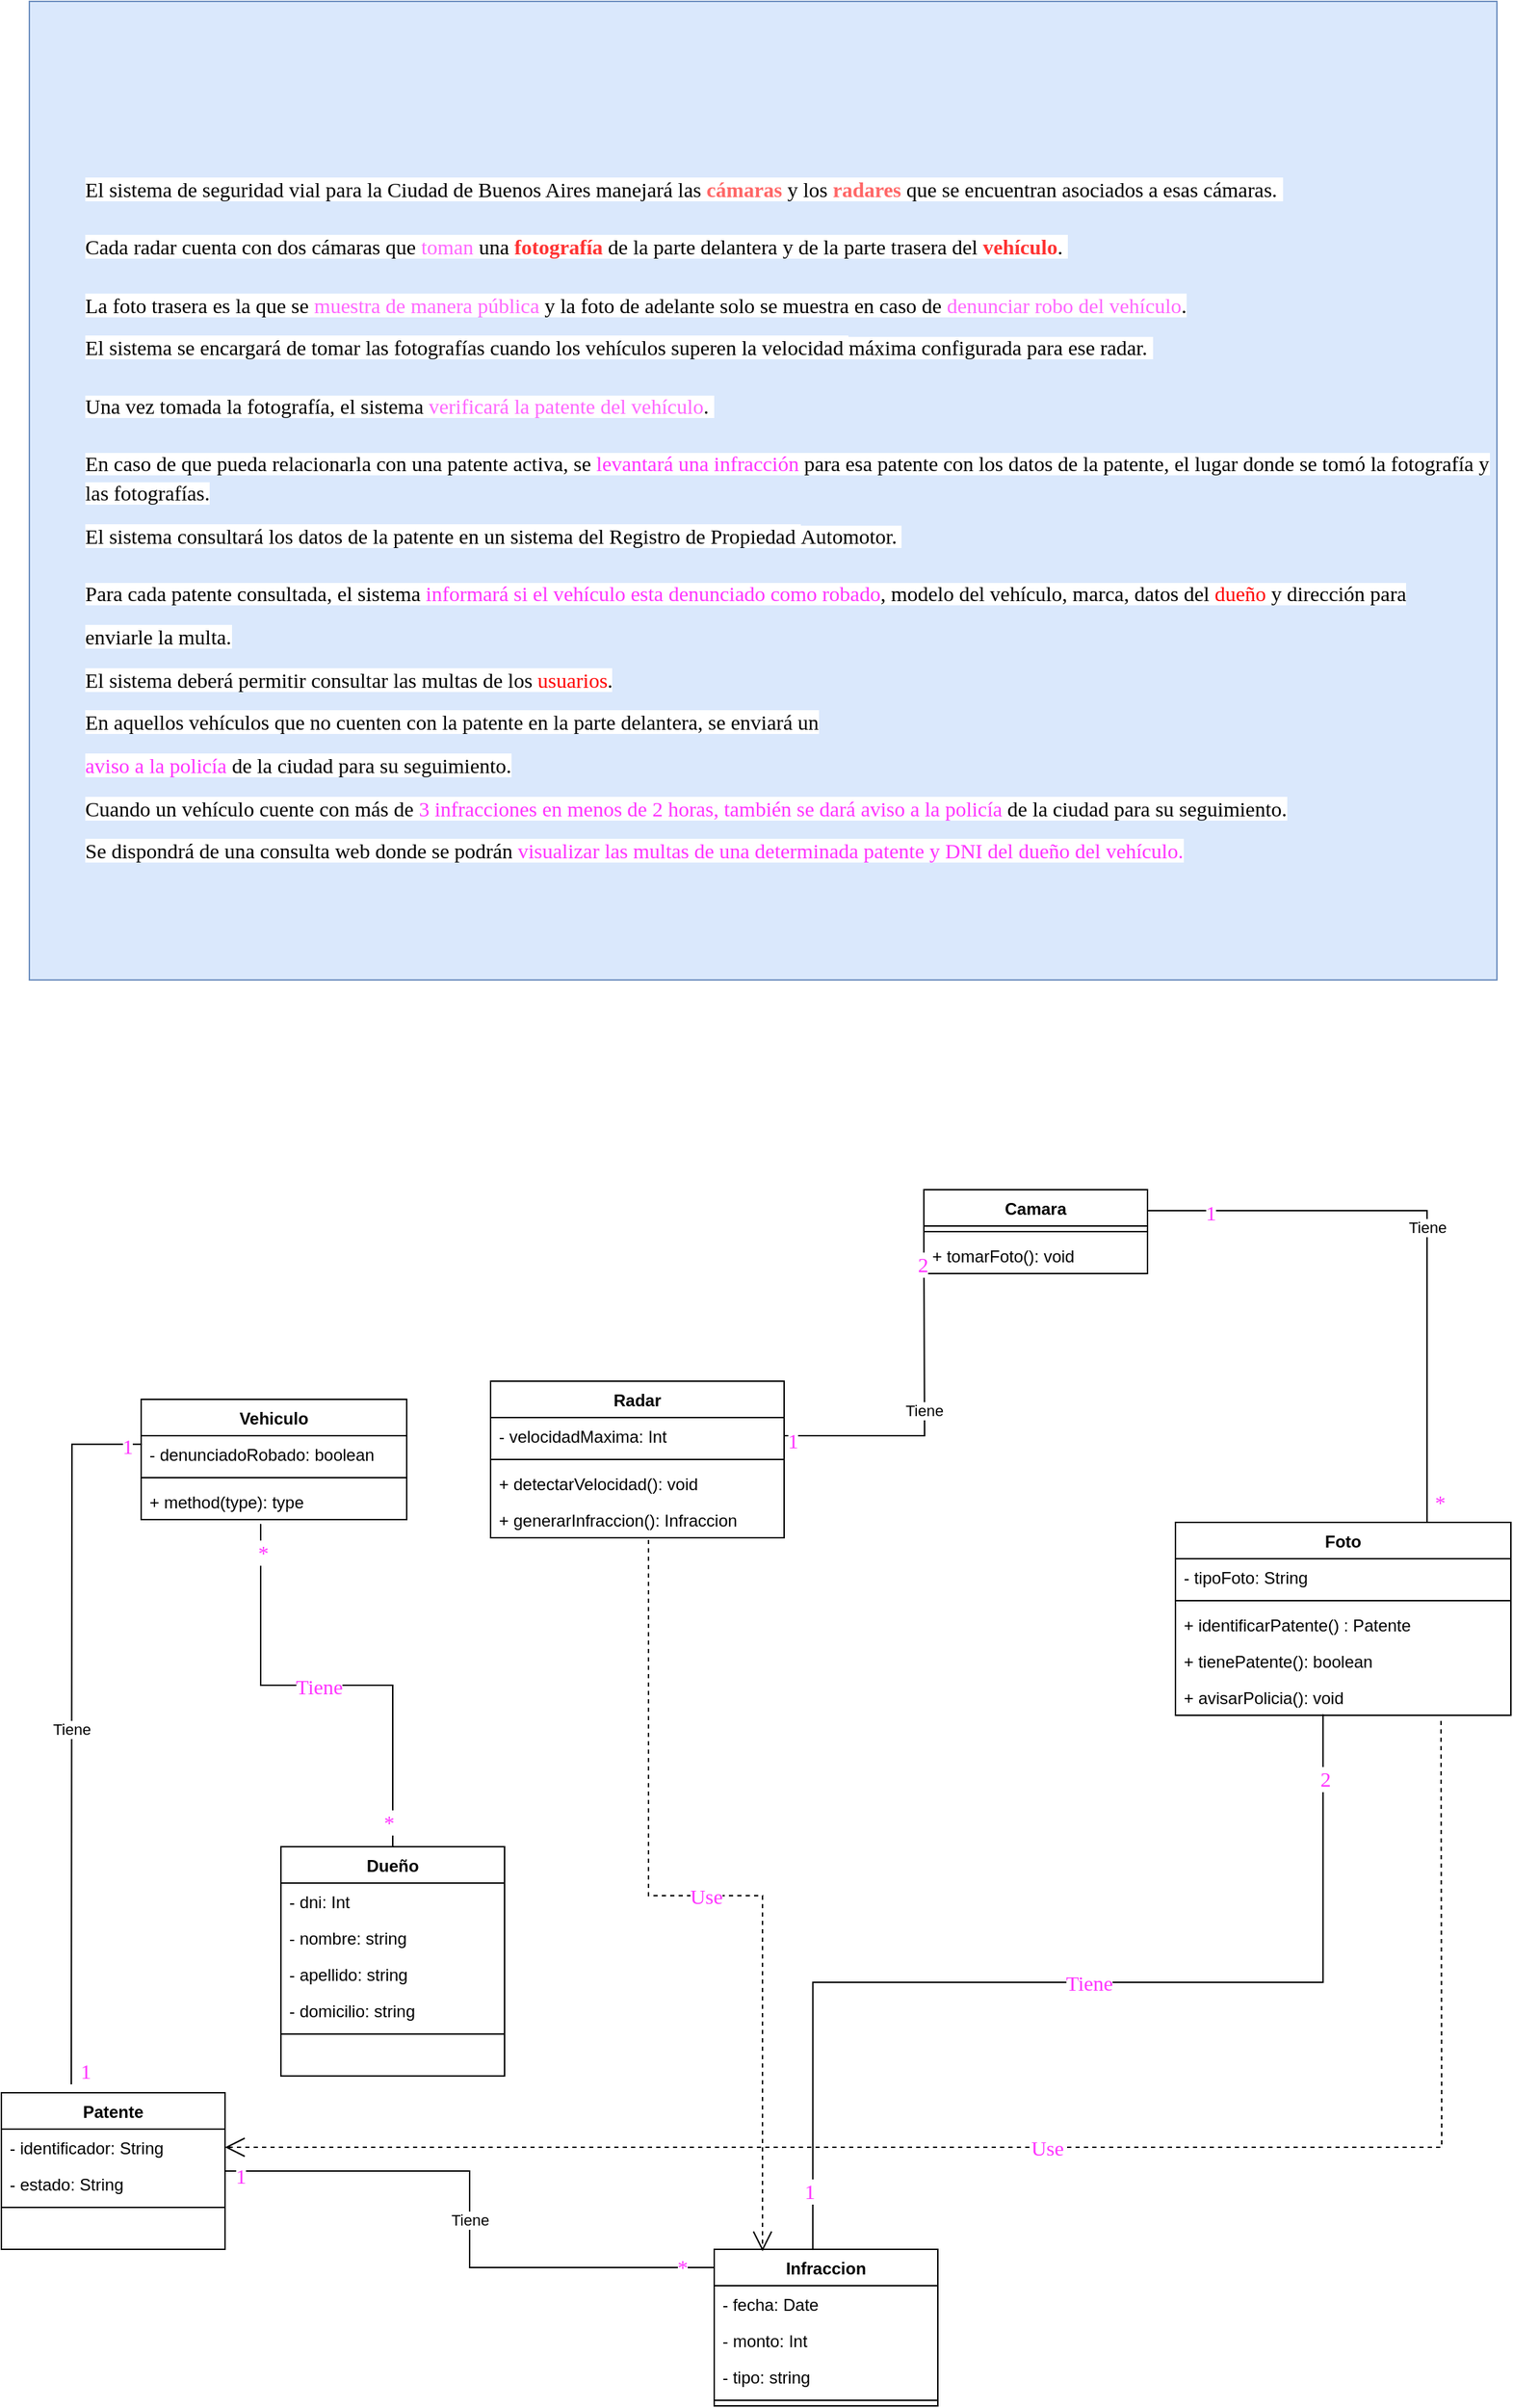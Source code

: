 <mxfile version="20.3.0" type="github" pages="2">
  <diagram id="L0INqrVEjVy5AsWbUCMz" name="Page-1">
    <mxGraphModel dx="2820" dy="1926" grid="1" gridSize="10" guides="1" tooltips="1" connect="1" arrows="1" fold="1" page="1" pageScale="1" pageWidth="850" pageHeight="1100" math="0" shadow="0">
      <root>
        <mxCell id="0" />
        <mxCell id="1" parent="0" />
        <mxCell id="OZeg1mZhbEt2SnOGxPd5-1" value="&lt;blockquote style=&quot;margin: 0 0 0 40px; border: none; padding: 0px;&quot;&gt;&lt;h1 style=&quot;line-height: 0; font-size: 15px;&quot;&gt;&lt;p style=&quot;&quot;&gt;&lt;font face=&quot;Georgia&quot;&gt;&lt;span style=&quot;background-color: rgb(255, 255, 255); font-weight: normal;&quot;&gt;&lt;br&gt;&lt;/span&gt;&lt;/font&gt;&lt;/p&gt;&lt;/h1&gt;&lt;h1 style=&quot;line-height: 0; font-size: 15px;&quot;&gt;&lt;p style=&quot;&quot;&gt;&lt;font face=&quot;Georgia&quot;&gt;&lt;span style=&quot;background-color: rgb(255, 255, 255); font-weight: normal;&quot;&gt;&lt;br&gt;&lt;/span&gt;&lt;/font&gt;&lt;/p&gt;&lt;/h1&gt;&lt;h1 style=&quot;line-height: 0; font-size: 15px;&quot;&gt;&lt;p style=&quot;&quot;&gt;&lt;font face=&quot;Georgia&quot;&gt;&lt;span style=&quot;background-color: rgb(255, 255, 255); font-weight: normal;&quot;&gt;&lt;br&gt;&lt;/span&gt;&lt;/font&gt;&lt;/p&gt;&lt;/h1&gt;&lt;h1 style=&quot;line-height: 0; font-size: 15px;&quot;&gt;&lt;p style=&quot;&quot;&gt;&lt;font face=&quot;Georgia&quot;&gt;&lt;span style=&quot;background-color: rgb(255, 255, 255); font-weight: normal;&quot;&gt;&lt;br&gt;&lt;/span&gt;&lt;/font&gt;&lt;/p&gt;&lt;/h1&gt;&lt;h1 style=&quot;line-height: 0; font-size: 15px;&quot;&gt;&lt;p style=&quot;&quot;&gt;&lt;font face=&quot;Georgia&quot;&gt;&lt;span style=&quot;background-color: rgb(255, 255, 255); font-weight: normal;&quot;&gt;&lt;br&gt;&lt;/span&gt;&lt;/font&gt;&lt;/p&gt;&lt;/h1&gt;&lt;h1 style=&quot;line-height: 0; font-size: 15px;&quot;&gt;&lt;p style=&quot;&quot;&gt;&lt;font face=&quot;Georgia&quot;&gt;&lt;span style=&quot;background-color: rgb(255, 255, 255); font-weight: normal;&quot;&gt;&lt;br&gt;&lt;/span&gt;&lt;/font&gt;&lt;/p&gt;&lt;/h1&gt;&lt;h1 style=&quot;line-height: 0; font-size: 15px;&quot;&gt;&lt;p style=&quot;&quot;&gt;&lt;font face=&quot;Georgia&quot;&gt;&lt;span style=&quot;background-color: rgb(255, 255, 255); font-weight: normal;&quot;&gt;&lt;br&gt;&lt;/span&gt;&lt;/font&gt;&lt;/p&gt;&lt;/h1&gt;&lt;h1 style=&quot;line-height: 0; font-size: 15px;&quot;&gt;&lt;span id=&quot;docs-internal-guid-60cb77ab-7fff-22d5-e844-2adf97eea982&quot; style=&quot;&quot;&gt;&lt;p style=&quot;line-height: 1.38; margin-top: 0pt; margin-bottom: 0pt;&quot; dir=&quot;ltr&quot;&gt;&lt;span style=&quot;font-variant-numeric: normal; font-variant-east-asian: normal; vertical-align: baseline; background-color: rgb(255, 255, 255);&quot;&gt;&lt;font style=&quot;&quot; face=&quot;Georgia&quot;&gt;&lt;span style=&quot;font-weight: normal;&quot;&gt;El sistema de seguridad vial para la Ciudad de Buenos Aires manejará las &lt;/span&gt;&lt;font style=&quot;&quot; color=&quot;#ff6666&quot;&gt;cámaras&lt;/font&gt;&lt;span style=&quot;font-weight: normal;&quot;&gt; y los &lt;/span&gt;&lt;font style=&quot;&quot; color=&quot;#ff6666&quot;&gt;radares&lt;/font&gt;&lt;span style=&quot;font-weight: normal;&quot;&gt; que se encuentran asociados a esas cámaras.&amp;nbsp;&lt;/span&gt;&lt;/font&gt;&lt;/span&gt;&lt;/p&gt;&lt;p style=&quot;line-height: 1.38; margin-top: 0pt; margin-bottom: 0pt;&quot; dir=&quot;ltr&quot;&gt;&lt;span style=&quot;font-variant-numeric: normal; font-variant-east-asian: normal; vertical-align: baseline; background-color: rgb(255, 255, 255); font-weight: normal;&quot;&gt;&lt;font face=&quot;Georgia&quot;&gt;&lt;br&gt;&lt;/font&gt;&lt;/span&gt;&lt;/p&gt;&lt;p style=&quot;line-height: 1.38; margin-top: 0pt; margin-bottom: 0pt;&quot; dir=&quot;ltr&quot;&gt;&lt;span style=&quot;font-variant-numeric: normal; font-variant-east-asian: normal; vertical-align: baseline; background-color: rgb(255, 255, 255);&quot;&gt;&lt;font style=&quot;&quot; face=&quot;Georgia&quot;&gt;&lt;span style=&quot;font-weight: normal;&quot;&gt;Cada radar cuenta con dos cámaras que &lt;font color=&quot;#ff66ff&quot;&gt;toman&lt;/font&gt; una &lt;/span&gt;&lt;font color=&quot;#ff3333&quot;&gt;fotografía&lt;/font&gt;&lt;span style=&quot;font-weight: normal;&quot;&gt; de la parte delantera y de la parte trasera del &lt;/span&gt;&lt;font color=&quot;#ff3333&quot;&gt;vehículo&lt;/font&gt;&lt;span style=&quot;font-weight: normal;&quot;&gt;.&amp;nbsp;&lt;/span&gt;&lt;/font&gt;&lt;/span&gt;&lt;/p&gt;&lt;p style=&quot;line-height: 1.38; margin-top: 0pt; margin-bottom: 0pt;&quot; dir=&quot;ltr&quot;&gt;&lt;span style=&quot;font-variant-numeric: normal; font-variant-east-asian: normal; vertical-align: baseline; background-color: rgb(255, 255, 255); font-weight: normal;&quot;&gt;&lt;font face=&quot;Georgia&quot;&gt;&lt;br&gt;&lt;/font&gt;&lt;/span&gt;&lt;/p&gt;&lt;p style=&quot;line-height: 1.38; margin-top: 0pt; margin-bottom: 0pt;&quot; dir=&quot;ltr&quot;&gt;&lt;span style=&quot;font-variant-numeric: normal; font-variant-east-asian: normal; vertical-align: baseline; background-color: rgb(255, 255, 255); font-weight: normal;&quot;&gt;&lt;font face=&quot;Georgia&quot;&gt;La foto trasera es la que se &lt;font color=&quot;#ff66ff&quot;&gt;muestra de manera pública&lt;/font&gt; y la foto de adelante solo se muestra en caso de &lt;font color=&quot;#ff66ff&quot;&gt;denunciar robo del vehículo&lt;/font&gt;.&lt;/font&gt;&lt;/span&gt;&lt;/p&gt;&lt;/span&gt;&lt;/h1&gt;&lt;h1 style=&quot;line-height: 0; font-size: 15px;&quot;&gt;&lt;span style=&quot;&quot;&gt;&lt;p style=&quot;line-height: 1.38; margin-top: 0pt; margin-bottom: 0pt;&quot; dir=&quot;ltr&quot;&gt;&lt;span style=&quot;font-variant-numeric: normal; font-variant-east-asian: normal; vertical-align: baseline; background-color: rgb(255, 255, 255); font-weight: normal;&quot;&gt;&lt;font face=&quot;Georgia&quot;&gt;El sistema se encargará de tomar las fotografías cuando los vehículos superen la velocidad&amp;nbsp;&lt;/font&gt;&lt;/span&gt;&lt;span style=&quot;font-family: Georgia; background-color: rgb(255, 255, 255); font-weight: normal;&quot;&gt;máxima configurada para ese radar.&amp;nbsp;&lt;/span&gt;&lt;/p&gt;&lt;p style=&quot;line-height: 1.38; margin-top: 0pt; margin-bottom: 0pt;&quot; dir=&quot;ltr&quot;&gt;&lt;span style=&quot;font-family: Georgia; background-color: rgb(255, 255, 255); font-weight: normal;&quot;&gt;&lt;br&gt;&lt;/span&gt;&lt;/p&gt;&lt;p style=&quot;line-height: 1.38; margin-top: 0pt; margin-bottom: 0pt;&quot; dir=&quot;ltr&quot;&gt;&lt;span style=&quot;font-family: Georgia; background-color: rgb(255, 255, 255); font-weight: normal;&quot;&gt;Una vez tomada la fotografía, el sistema &lt;font color=&quot;#ff66ff&quot;&gt;verificará la&amp;nbsp;&lt;/font&gt;&lt;/span&gt;&lt;span style=&quot;font-family: Georgia; background-color: rgb(255, 255, 255); font-weight: normal;&quot;&gt;&lt;font color=&quot;#ff66ff&quot;&gt;patente del vehículo&lt;/font&gt;.&amp;nbsp;&lt;/span&gt;&lt;/p&gt;&lt;p style=&quot;line-height: 1.38; margin-top: 0pt; margin-bottom: 0pt;&quot; dir=&quot;ltr&quot;&gt;&lt;span style=&quot;font-family: Georgia; background-color: rgb(255, 255, 255); font-weight: normal;&quot;&gt;&lt;br&gt;&lt;/span&gt;&lt;/p&gt;&lt;p style=&quot;line-height: 1.38; margin-top: 0pt; margin-bottom: 0pt;&quot; dir=&quot;ltr&quot;&gt;&lt;span style=&quot;font-family: Georgia; background-color: rgb(255, 255, 255); font-weight: normal;&quot;&gt;En caso de que pueda relacionarla con una patente activa, se &lt;font color=&quot;#ff33ff&quot;&gt;levantará una infracción&lt;/font&gt; para esa patente con los datos de la patente, el lugar donde se tomó la fotografía y las fotografías.&lt;/span&gt;&lt;/p&gt;&lt;/span&gt;&lt;/h1&gt;&lt;h1 style=&quot;line-height: 0; font-size: 15px;&quot;&gt;&lt;span style=&quot;&quot;&gt;&lt;p style=&quot;line-height: 1.38; margin-top: 0pt; margin-bottom: 0pt;&quot; dir=&quot;ltr&quot;&gt;&lt;span style=&quot;font-variant-numeric: normal; font-variant-east-asian: normal; vertical-align: baseline; background-color: rgb(255, 255, 255); font-weight: normal;&quot;&gt;&lt;font face=&quot;Georgia&quot;&gt;El sistema consultará los datos de la patente en un sistema del Registro de Propiedad&amp;nbsp;&lt;/font&gt;&lt;/span&gt;&lt;span style=&quot;font-family: Georgia; background-color: rgb(255, 255, 255); font-weight: normal;&quot;&gt;Automotor.&amp;nbsp;&lt;/span&gt;&lt;/p&gt;&lt;p style=&quot;line-height: 1.38; margin-top: 0pt; margin-bottom: 0pt;&quot; dir=&quot;ltr&quot;&gt;&lt;span style=&quot;font-family: Georgia; background-color: rgb(255, 255, 255); font-weight: normal;&quot;&gt;&lt;br&gt;&lt;/span&gt;&lt;/p&gt;&lt;p style=&quot;line-height: 1.38; margin-top: 0pt; margin-bottom: 0pt;&quot; dir=&quot;ltr&quot;&gt;&lt;span style=&quot;font-family: Georgia; background-color: rgb(255, 255, 255); font-weight: normal;&quot;&gt;Para cada patente consultada, el sistema &lt;font color=&quot;#ff33ff&quot;&gt;informará si el vehículo esta denunciado como robado&lt;/font&gt;, modelo del vehículo, marca, datos del &lt;font color=&quot;#ff0000&quot;&gt;dueño&lt;/font&gt; y dirección para&lt;/span&gt;&lt;/p&gt;&lt;/span&gt;&lt;/h1&gt;&lt;h1 style=&quot;line-height: 0; font-size: 15px;&quot;&gt;&lt;span style=&quot;&quot;&gt;&lt;p style=&quot;line-height: 1.38; margin-top: 0pt; margin-bottom: 0pt;&quot; dir=&quot;ltr&quot;&gt;&lt;span style=&quot;font-variant-numeric: normal; font-variant-east-asian: normal; vertical-align: baseline; background-color: rgb(255, 255, 255); font-weight: normal;&quot;&gt;&lt;font face=&quot;Georgia&quot;&gt;enviarle la multa.&lt;/font&gt;&lt;/span&gt;&lt;/p&gt;&lt;/span&gt;&lt;/h1&gt;&lt;h1 style=&quot;line-height: 0; font-size: 15px;&quot;&gt;&lt;span style=&quot;&quot;&gt;&lt;p style=&quot;line-height: 1.38; margin-top: 0pt; margin-bottom: 0pt;&quot; dir=&quot;ltr&quot;&gt;&lt;span style=&quot;font-variant-numeric: normal; font-variant-east-asian: normal; vertical-align: baseline; background-color: rgb(255, 255, 255); font-weight: normal;&quot;&gt;&lt;font face=&quot;Georgia&quot;&gt;El sistema deberá permitir consultar las multas de los &lt;font color=&quot;#ff0000&quot;&gt;usuarios&lt;/font&gt;.&lt;/font&gt;&lt;/span&gt;&lt;/p&gt;&lt;/span&gt;&lt;/h1&gt;&lt;h1 style=&quot;line-height: 0; font-size: 15px;&quot;&gt;&lt;span style=&quot;&quot;&gt;&lt;p style=&quot;line-height: 1.38; margin-top: 0pt; margin-bottom: 0pt;&quot; dir=&quot;ltr&quot;&gt;&lt;span style=&quot;font-variant-numeric: normal; font-variant-east-asian: normal; vertical-align: baseline; background-color: rgb(255, 255, 255); font-weight: normal;&quot;&gt;&lt;font face=&quot;Georgia&quot;&gt;En aquellos vehículos que no cuenten con la patente en la parte delantera, se enviará un&lt;/font&gt;&lt;/span&gt;&lt;/p&gt;&lt;/span&gt;&lt;/h1&gt;&lt;h1 style=&quot;line-height: 0; font-size: 15px;&quot;&gt;&lt;span style=&quot;&quot;&gt;&lt;p style=&quot;line-height: 1.38; margin-top: 0pt; margin-bottom: 0pt;&quot; dir=&quot;ltr&quot;&gt;&lt;span style=&quot;font-variant-numeric: normal; font-variant-east-asian: normal; vertical-align: baseline; background-color: rgb(255, 255, 255); font-weight: normal;&quot;&gt;&lt;font face=&quot;Georgia&quot;&gt;&lt;font color=&quot;#ff33ff&quot;&gt;aviso a la policía&lt;/font&gt; de la ciudad para su seguimiento.&lt;/font&gt;&lt;/span&gt;&lt;/p&gt;&lt;/span&gt;&lt;/h1&gt;&lt;h1 style=&quot;line-height: 0; font-size: 15px;&quot;&gt;&lt;span style=&quot;&quot;&gt;&lt;p style=&quot;line-height: 1.38; margin-top: 0pt; margin-bottom: 0pt;&quot; dir=&quot;ltr&quot;&gt;&lt;span style=&quot;font-variant-numeric: normal; font-variant-east-asian: normal; vertical-align: baseline; background-color: rgb(255, 255, 255); font-weight: normal;&quot;&gt;&lt;font face=&quot;Georgia&quot;&gt;Cuando un vehículo cuente con más de &lt;font color=&quot;#ff33ff&quot;&gt;3 infracciones en menos de 2 horas, también se dará aviso a la policía&lt;/font&gt; de la ciudad para su seguimiento.&lt;/font&gt;&lt;/span&gt;&lt;/p&gt;&lt;/span&gt;&lt;/h1&gt;&lt;h1 style=&quot;line-height: 0; font-size: 15px;&quot;&gt;&lt;span style=&quot;&quot;&gt;&lt;p style=&quot;line-height: 1.38; margin-top: 0pt; margin-bottom: 0pt;&quot; dir=&quot;ltr&quot;&gt;&lt;span style=&quot;font-variant-numeric: normal; font-variant-east-asian: normal; vertical-align: baseline; background-color: rgb(255, 255, 255); font-weight: normal;&quot;&gt;&lt;font face=&quot;Georgia&quot;&gt;Se dispondrá de una consulta web donde se podrán &lt;font color=&quot;#ff33ff&quot;&gt;visualizar las multas de una determinada patente y DNI del dueño del vehículo.&lt;/font&gt;&lt;/font&gt;&lt;/span&gt;&lt;/p&gt;&lt;/span&gt;&lt;/h1&gt;&lt;/blockquote&gt;&lt;h1 style=&quot;line-height: 0; font-size: 15px;&quot;&gt;&lt;span style=&quot;&quot;&gt;&lt;div style=&quot;font-weight: normal;&quot;&gt;&lt;span style=&quot;font-family: Arial; background-color: rgb(255, 255, 255); font-variant-numeric: normal; font-variant-east-asian: normal; vertical-align: baseline;&quot;&gt;&lt;br&gt;&lt;/span&gt;&lt;/div&gt;&lt;/span&gt;&lt;/h1&gt;" style="text;html=1;strokeColor=#6c8ebf;fillColor=#dae8fc;spacing=0;spacingTop=0;whiteSpace=wrap;overflow=hidden;rounded=0;verticalAlign=top;horizontal=1;perimeterSpacing=5;glass=0;shadow=0;sketch=0;" parent="1" vertex="1">
          <mxGeometry x="-1200" y="-100" width="1050" height="700" as="geometry" />
        </mxCell>
        <mxCell id="OZeg1mZhbEt2SnOGxPd5-2" value="Radar" style="swimlane;fontStyle=1;align=center;verticalAlign=top;childLayout=stackLayout;horizontal=1;startSize=26;horizontalStack=0;resizeParent=1;resizeParentMax=0;resizeLast=0;collapsible=1;marginBottom=0;rounded=0;shadow=0;glass=0;sketch=0;" parent="1" vertex="1">
          <mxGeometry x="-870" y="887" width="210" height="112" as="geometry" />
        </mxCell>
        <mxCell id="OZeg1mZhbEt2SnOGxPd5-3" value="- velocidadMaxima: Int" style="text;strokeColor=none;fillColor=none;align=left;verticalAlign=top;spacingLeft=4;spacingRight=4;overflow=hidden;rotatable=0;points=[[0,0.5],[1,0.5]];portConstraint=eastwest;rounded=0;shadow=0;glass=0;sketch=0;" parent="OZeg1mZhbEt2SnOGxPd5-2" vertex="1">
          <mxGeometry y="26" width="210" height="26" as="geometry" />
        </mxCell>
        <mxCell id="OZeg1mZhbEt2SnOGxPd5-4" value="" style="line;strokeWidth=1;fillColor=none;align=left;verticalAlign=middle;spacingTop=-1;spacingLeft=3;spacingRight=3;rotatable=0;labelPosition=right;points=[];portConstraint=eastwest;rounded=0;shadow=0;glass=0;sketch=0;" parent="OZeg1mZhbEt2SnOGxPd5-2" vertex="1">
          <mxGeometry y="52" width="210" height="8" as="geometry" />
        </mxCell>
        <mxCell id="OZeg1mZhbEt2SnOGxPd5-5" value="+ detectarVelocidad(): void" style="text;strokeColor=none;fillColor=none;align=left;verticalAlign=top;spacingLeft=4;spacingRight=4;overflow=hidden;rotatable=0;points=[[0,0.5],[1,0.5]];portConstraint=eastwest;rounded=0;shadow=0;glass=0;sketch=0;" parent="OZeg1mZhbEt2SnOGxPd5-2" vertex="1">
          <mxGeometry y="60" width="210" height="26" as="geometry" />
        </mxCell>
        <mxCell id="OZeg1mZhbEt2SnOGxPd5-58" value="+ generarInfraccion(): Infraccion" style="text;strokeColor=none;fillColor=none;align=left;verticalAlign=top;spacingLeft=4;spacingRight=4;overflow=hidden;rotatable=0;points=[[0,0.5],[1,0.5]];portConstraint=eastwest;rounded=0;shadow=0;glass=0;sketch=0;" parent="OZeg1mZhbEt2SnOGxPd5-2" vertex="1">
          <mxGeometry y="86" width="210" height="26" as="geometry" />
        </mxCell>
        <mxCell id="OZeg1mZhbEt2SnOGxPd5-6" value="Camara" style="swimlane;fontStyle=1;align=center;verticalAlign=top;childLayout=stackLayout;horizontal=1;startSize=26;horizontalStack=0;resizeParent=1;resizeParentMax=0;resizeLast=0;collapsible=1;marginBottom=0;rounded=0;shadow=0;glass=0;sketch=0;" parent="1" vertex="1">
          <mxGeometry x="-560" y="750" width="160" height="60" as="geometry" />
        </mxCell>
        <mxCell id="OZeg1mZhbEt2SnOGxPd5-8" value="" style="line;strokeWidth=1;fillColor=none;align=left;verticalAlign=middle;spacingTop=-1;spacingLeft=3;spacingRight=3;rotatable=0;labelPosition=right;points=[];portConstraint=eastwest;rounded=0;shadow=0;glass=0;sketch=0;" parent="OZeg1mZhbEt2SnOGxPd5-6" vertex="1">
          <mxGeometry y="26" width="160" height="8" as="geometry" />
        </mxCell>
        <mxCell id="OZeg1mZhbEt2SnOGxPd5-9" value="+ tomarFoto(): void" style="text;strokeColor=none;fillColor=none;align=left;verticalAlign=top;spacingLeft=4;spacingRight=4;overflow=hidden;rotatable=0;points=[[0,0.5],[1,0.5]];portConstraint=eastwest;rounded=0;shadow=0;glass=0;sketch=0;" parent="OZeg1mZhbEt2SnOGxPd5-6" vertex="1">
          <mxGeometry y="34" width="160" height="26" as="geometry" />
        </mxCell>
        <mxCell id="OZeg1mZhbEt2SnOGxPd5-10" value="Tiene" style="endArrow=none;endSize=12;html=1;rounded=0;exitX=1;exitY=0.5;exitDx=0;exitDy=0;entryX=0;entryY=0.5;entryDx=0;entryDy=0;edgeStyle=orthogonalEdgeStyle;endFill=0;" parent="1" source="OZeg1mZhbEt2SnOGxPd5-3" edge="1">
          <mxGeometry width="160" relative="1" as="geometry">
            <mxPoint x="-710" y="960" as="sourcePoint" />
            <mxPoint x="-560" y="789" as="targetPoint" />
          </mxGeometry>
        </mxCell>
        <mxCell id="OZeg1mZhbEt2SnOGxPd5-37" value="1" style="edgeLabel;html=1;align=center;verticalAlign=middle;resizable=0;points=[];fontSize=15;fontFamily=Georgia;fontColor=#FF33FF;" parent="OZeg1mZhbEt2SnOGxPd5-10" vertex="1" connectable="0">
          <mxGeometry x="-0.951" y="-3" relative="1" as="geometry">
            <mxPoint as="offset" />
          </mxGeometry>
        </mxCell>
        <mxCell id="OZeg1mZhbEt2SnOGxPd5-38" value="2" style="edgeLabel;html=1;align=center;verticalAlign=middle;resizable=0;points=[];fontSize=15;fontFamily=Georgia;fontColor=#FF33FF;" parent="OZeg1mZhbEt2SnOGxPd5-10" vertex="1" connectable="0">
          <mxGeometry x="0.887" y="1" relative="1" as="geometry">
            <mxPoint as="offset" />
          </mxGeometry>
        </mxCell>
        <mxCell id="OZeg1mZhbEt2SnOGxPd5-11" value="Vehiculo" style="swimlane;fontStyle=1;align=center;verticalAlign=top;childLayout=stackLayout;horizontal=1;startSize=26;horizontalStack=0;resizeParent=1;resizeParentMax=0;resizeLast=0;collapsible=1;marginBottom=0;rounded=0;shadow=0;glass=0;sketch=0;" parent="1" vertex="1">
          <mxGeometry x="-1120" y="900" width="190" height="86" as="geometry" />
        </mxCell>
        <mxCell id="OZeg1mZhbEt2SnOGxPd5-12" value="- denunciadoRobado: boolean" style="text;strokeColor=none;fillColor=none;align=left;verticalAlign=top;spacingLeft=4;spacingRight=4;overflow=hidden;rotatable=0;points=[[0,0.5],[1,0.5]];portConstraint=eastwest;rounded=0;shadow=0;glass=0;sketch=0;" parent="OZeg1mZhbEt2SnOGxPd5-11" vertex="1">
          <mxGeometry y="26" width="190" height="26" as="geometry" />
        </mxCell>
        <mxCell id="OZeg1mZhbEt2SnOGxPd5-13" value="" style="line;strokeWidth=1;fillColor=none;align=left;verticalAlign=middle;spacingTop=-1;spacingLeft=3;spacingRight=3;rotatable=0;labelPosition=right;points=[];portConstraint=eastwest;rounded=0;shadow=0;glass=0;sketch=0;" parent="OZeg1mZhbEt2SnOGxPd5-11" vertex="1">
          <mxGeometry y="52" width="190" height="8" as="geometry" />
        </mxCell>
        <mxCell id="OZeg1mZhbEt2SnOGxPd5-14" value="+ method(type): type" style="text;strokeColor=none;fillColor=none;align=left;verticalAlign=top;spacingLeft=4;spacingRight=4;overflow=hidden;rotatable=0;points=[[0,0.5],[1,0.5]];portConstraint=eastwest;rounded=0;shadow=0;glass=0;sketch=0;" parent="OZeg1mZhbEt2SnOGxPd5-11" vertex="1">
          <mxGeometry y="60" width="190" height="26" as="geometry" />
        </mxCell>
        <mxCell id="OZeg1mZhbEt2SnOGxPd5-15" value="Infraccion" style="swimlane;fontStyle=1;align=center;verticalAlign=top;childLayout=stackLayout;horizontal=1;startSize=26;horizontalStack=0;resizeParent=1;resizeParentMax=0;resizeLast=0;collapsible=1;marginBottom=0;rounded=0;shadow=0;glass=0;sketch=0;" parent="1" vertex="1">
          <mxGeometry x="-710" y="1508" width="160" height="112" as="geometry" />
        </mxCell>
        <mxCell id="OZeg1mZhbEt2SnOGxPd5-16" value="- fecha: Date" style="text;strokeColor=none;fillColor=none;align=left;verticalAlign=top;spacingLeft=4;spacingRight=4;overflow=hidden;rotatable=0;points=[[0,0.5],[1,0.5]];portConstraint=eastwest;rounded=0;shadow=0;glass=0;sketch=0;" parent="OZeg1mZhbEt2SnOGxPd5-15" vertex="1">
          <mxGeometry y="26" width="160" height="26" as="geometry" />
        </mxCell>
        <mxCell id="OZeg1mZhbEt2SnOGxPd5-63" value="- monto: Int" style="text;strokeColor=none;fillColor=none;align=left;verticalAlign=top;spacingLeft=4;spacingRight=4;overflow=hidden;rotatable=0;points=[[0,0.5],[1,0.5]];portConstraint=eastwest;rounded=0;shadow=0;glass=0;sketch=0;" parent="OZeg1mZhbEt2SnOGxPd5-15" vertex="1">
          <mxGeometry y="52" width="160" height="26" as="geometry" />
        </mxCell>
        <mxCell id="OZeg1mZhbEt2SnOGxPd5-64" value="- tipo: string" style="text;strokeColor=none;fillColor=none;align=left;verticalAlign=top;spacingLeft=4;spacingRight=4;overflow=hidden;rotatable=0;points=[[0,0.5],[1,0.5]];portConstraint=eastwest;rounded=0;shadow=0;glass=0;sketch=0;" parent="OZeg1mZhbEt2SnOGxPd5-15" vertex="1">
          <mxGeometry y="78" width="160" height="26" as="geometry" />
        </mxCell>
        <mxCell id="OZeg1mZhbEt2SnOGxPd5-17" value="" style="line;strokeWidth=1;fillColor=none;align=left;verticalAlign=middle;spacingTop=-1;spacingLeft=3;spacingRight=3;rotatable=0;labelPosition=right;points=[];portConstraint=eastwest;rounded=0;shadow=0;glass=0;sketch=0;" parent="OZeg1mZhbEt2SnOGxPd5-15" vertex="1">
          <mxGeometry y="104" width="160" height="8" as="geometry" />
        </mxCell>
        <mxCell id="OZeg1mZhbEt2SnOGxPd5-19" value="Dueño" style="swimlane;fontStyle=1;align=center;verticalAlign=top;childLayout=stackLayout;horizontal=1;startSize=26;horizontalStack=0;resizeParent=1;resizeParentMax=0;resizeLast=0;collapsible=1;marginBottom=0;rounded=0;shadow=0;glass=0;sketch=0;" parent="1" vertex="1">
          <mxGeometry x="-1020" y="1220" width="160" height="164" as="geometry" />
        </mxCell>
        <mxCell id="OZeg1mZhbEt2SnOGxPd5-20" value="- dni: Int" style="text;strokeColor=none;fillColor=none;align=left;verticalAlign=top;spacingLeft=4;spacingRight=4;overflow=hidden;rotatable=0;points=[[0,0.5],[1,0.5]];portConstraint=eastwest;rounded=0;shadow=0;glass=0;sketch=0;" parent="OZeg1mZhbEt2SnOGxPd5-19" vertex="1">
          <mxGeometry y="26" width="160" height="26" as="geometry" />
        </mxCell>
        <mxCell id="OZeg1mZhbEt2SnOGxPd5-56" value="- nombre: string" style="text;strokeColor=none;fillColor=none;align=left;verticalAlign=top;spacingLeft=4;spacingRight=4;overflow=hidden;rotatable=0;points=[[0,0.5],[1,0.5]];portConstraint=eastwest;rounded=0;shadow=0;glass=0;sketch=0;" parent="OZeg1mZhbEt2SnOGxPd5-19" vertex="1">
          <mxGeometry y="52" width="160" height="26" as="geometry" />
        </mxCell>
        <mxCell id="OZeg1mZhbEt2SnOGxPd5-55" value="- apellido: string" style="text;strokeColor=none;fillColor=none;align=left;verticalAlign=top;spacingLeft=4;spacingRight=4;overflow=hidden;rotatable=0;points=[[0,0.5],[1,0.5]];portConstraint=eastwest;rounded=0;shadow=0;glass=0;sketch=0;" parent="OZeg1mZhbEt2SnOGxPd5-19" vertex="1">
          <mxGeometry y="78" width="160" height="26" as="geometry" />
        </mxCell>
        <mxCell id="OZeg1mZhbEt2SnOGxPd5-57" value="- domicilio: string" style="text;strokeColor=none;fillColor=none;align=left;verticalAlign=top;spacingLeft=4;spacingRight=4;overflow=hidden;rotatable=0;points=[[0,0.5],[1,0.5]];portConstraint=eastwest;rounded=0;shadow=0;glass=0;sketch=0;" parent="OZeg1mZhbEt2SnOGxPd5-19" vertex="1">
          <mxGeometry y="104" width="160" height="26" as="geometry" />
        </mxCell>
        <mxCell id="OZeg1mZhbEt2SnOGxPd5-21" value="" style="line;strokeWidth=1;fillColor=none;align=left;verticalAlign=middle;spacingTop=-1;spacingLeft=3;spacingRight=3;rotatable=0;labelPosition=right;points=[];portConstraint=eastwest;rounded=0;shadow=0;glass=0;sketch=0;" parent="OZeg1mZhbEt2SnOGxPd5-19" vertex="1">
          <mxGeometry y="130" width="160" height="8" as="geometry" />
        </mxCell>
        <mxCell id="OZeg1mZhbEt2SnOGxPd5-22" value=" " style="text;strokeColor=none;fillColor=none;align=left;verticalAlign=top;spacingLeft=4;spacingRight=4;overflow=hidden;rotatable=0;points=[[0,0.5],[1,0.5]];portConstraint=eastwest;rounded=0;shadow=0;glass=0;sketch=0;" parent="OZeg1mZhbEt2SnOGxPd5-19" vertex="1">
          <mxGeometry y="138" width="160" height="26" as="geometry" />
        </mxCell>
        <mxCell id="OZeg1mZhbEt2SnOGxPd5-23" value="Patente" style="swimlane;fontStyle=1;align=center;verticalAlign=top;childLayout=stackLayout;horizontal=1;startSize=26;horizontalStack=0;resizeParent=1;resizeParentMax=0;resizeLast=0;collapsible=1;marginBottom=0;rounded=0;shadow=0;glass=0;sketch=0;" parent="1" vertex="1">
          <mxGeometry x="-1220" y="1396" width="160" height="112" as="geometry" />
        </mxCell>
        <mxCell id="OZeg1mZhbEt2SnOGxPd5-24" value="- identificador: String" style="text;strokeColor=none;fillColor=none;align=left;verticalAlign=top;spacingLeft=4;spacingRight=4;overflow=hidden;rotatable=0;points=[[0,0.5],[1,0.5]];portConstraint=eastwest;rounded=0;shadow=0;glass=0;sketch=0;" parent="OZeg1mZhbEt2SnOGxPd5-23" vertex="1">
          <mxGeometry y="26" width="160" height="26" as="geometry" />
        </mxCell>
        <mxCell id="OZeg1mZhbEt2SnOGxPd5-36" value="- estado: String" style="text;strokeColor=none;fillColor=none;align=left;verticalAlign=top;spacingLeft=4;spacingRight=4;overflow=hidden;rotatable=0;points=[[0,0.5],[1,0.5]];portConstraint=eastwest;rounded=0;shadow=0;glass=0;sketch=0;" parent="OZeg1mZhbEt2SnOGxPd5-23" vertex="1">
          <mxGeometry y="52" width="160" height="26" as="geometry" />
        </mxCell>
        <mxCell id="OZeg1mZhbEt2SnOGxPd5-25" value="" style="line;strokeWidth=1;fillColor=none;align=left;verticalAlign=middle;spacingTop=-1;spacingLeft=3;spacingRight=3;rotatable=0;labelPosition=right;points=[];portConstraint=eastwest;rounded=0;shadow=0;glass=0;sketch=0;" parent="OZeg1mZhbEt2SnOGxPd5-23" vertex="1">
          <mxGeometry y="78" width="160" height="8" as="geometry" />
        </mxCell>
        <mxCell id="OZeg1mZhbEt2SnOGxPd5-26" value=" " style="text;strokeColor=none;fillColor=none;align=left;verticalAlign=top;spacingLeft=4;spacingRight=4;overflow=hidden;rotatable=0;points=[[0,0.5],[1,0.5]];portConstraint=eastwest;rounded=0;shadow=0;glass=0;sketch=0;" parent="OZeg1mZhbEt2SnOGxPd5-23" vertex="1">
          <mxGeometry y="86" width="160" height="26" as="geometry" />
        </mxCell>
        <mxCell id="OZeg1mZhbEt2SnOGxPd5-27" value="Foto" style="swimlane;fontStyle=1;align=center;verticalAlign=top;childLayout=stackLayout;horizontal=1;startSize=26;horizontalStack=0;resizeParent=1;resizeParentMax=0;resizeLast=0;collapsible=1;marginBottom=0;rounded=0;shadow=0;glass=0;sketch=0;" parent="1" vertex="1">
          <mxGeometry x="-380" y="988" width="240" height="138" as="geometry" />
        </mxCell>
        <mxCell id="OZeg1mZhbEt2SnOGxPd5-28" value="- tipoFoto: String" style="text;strokeColor=none;fillColor=none;align=left;verticalAlign=top;spacingLeft=4;spacingRight=4;overflow=hidden;rotatable=0;points=[[0,0.5],[1,0.5]];portConstraint=eastwest;rounded=0;shadow=0;glass=0;sketch=0;" parent="OZeg1mZhbEt2SnOGxPd5-27" vertex="1">
          <mxGeometry y="26" width="240" height="26" as="geometry" />
        </mxCell>
        <mxCell id="OZeg1mZhbEt2SnOGxPd5-29" value="" style="line;strokeWidth=1;fillColor=none;align=left;verticalAlign=middle;spacingTop=-1;spacingLeft=3;spacingRight=3;rotatable=0;labelPosition=right;points=[];portConstraint=eastwest;rounded=0;shadow=0;glass=0;sketch=0;" parent="OZeg1mZhbEt2SnOGxPd5-27" vertex="1">
          <mxGeometry y="52" width="240" height="8" as="geometry" />
        </mxCell>
        <mxCell id="OZeg1mZhbEt2SnOGxPd5-46" value="+ identificarPatente() : Patente" style="text;strokeColor=none;fillColor=none;align=left;verticalAlign=top;spacingLeft=4;spacingRight=4;overflow=hidden;rotatable=0;points=[[0,0.5],[1,0.5]];portConstraint=eastwest;rounded=0;shadow=0;glass=0;sketch=0;" parent="OZeg1mZhbEt2SnOGxPd5-27" vertex="1">
          <mxGeometry y="60" width="240" height="26" as="geometry" />
        </mxCell>
        <mxCell id="OZeg1mZhbEt2SnOGxPd5-60" value="+ tienePatente(): boolean" style="text;strokeColor=none;fillColor=none;align=left;verticalAlign=top;spacingLeft=4;spacingRight=4;overflow=hidden;rotatable=0;points=[[0,0.5],[1,0.5]];portConstraint=eastwest;rounded=0;shadow=0;glass=0;sketch=0;" parent="OZeg1mZhbEt2SnOGxPd5-27" vertex="1">
          <mxGeometry y="86" width="240" height="26" as="geometry" />
        </mxCell>
        <mxCell id="OZeg1mZhbEt2SnOGxPd5-61" value="+ avisarPolicia(): void" style="text;strokeColor=none;fillColor=none;align=left;verticalAlign=top;spacingLeft=4;spacingRight=4;overflow=hidden;rotatable=0;points=[[0,0.5],[1,0.5]];portConstraint=eastwest;rounded=0;shadow=0;glass=0;sketch=0;" parent="OZeg1mZhbEt2SnOGxPd5-27" vertex="1">
          <mxGeometry y="112" width="240" height="26" as="geometry" />
        </mxCell>
        <mxCell id="OZeg1mZhbEt2SnOGxPd5-31" value="Tiene" style="endArrow=none;endSize=12;html=1;rounded=0;exitX=0.003;exitY=0.236;exitDx=0;exitDy=0;edgeStyle=orthogonalEdgeStyle;exitPerimeter=0;endFill=0;" parent="1" source="OZeg1mZhbEt2SnOGxPd5-12" edge="1">
          <mxGeometry width="160" relative="1" as="geometry">
            <mxPoint x="-870" y="1520" as="sourcePoint" />
            <mxPoint x="-1170" y="1390" as="targetPoint" />
          </mxGeometry>
        </mxCell>
        <mxCell id="OZeg1mZhbEt2SnOGxPd5-54" value="1" style="edgeLabel;html=1;align=center;verticalAlign=middle;resizable=0;points=[];fontSize=15;fontFamily=Georgia;fontColor=#FF33FF;" parent="OZeg1mZhbEt2SnOGxPd5-31" vertex="1" connectable="0">
          <mxGeometry x="-0.957" y="1" relative="1" as="geometry">
            <mxPoint as="offset" />
          </mxGeometry>
        </mxCell>
        <mxCell id="OZeg1mZhbEt2SnOGxPd5-33" value="" style="endArrow=none;endFill=0;endSize=12;html=1;rounded=0;fontFamily=Georgia;fontSize=15;fontColor=#FF33FF;exitX=0.45;exitY=1.122;exitDx=0;exitDy=0;exitPerimeter=0;edgeStyle=elbowEdgeStyle;elbow=vertical;" parent="1" source="OZeg1mZhbEt2SnOGxPd5-14" target="OZeg1mZhbEt2SnOGxPd5-19" edge="1">
          <mxGeometry width="160" relative="1" as="geometry">
            <mxPoint x="-870" y="1350" as="sourcePoint" />
            <mxPoint x="-710" y="1350" as="targetPoint" />
          </mxGeometry>
        </mxCell>
        <mxCell id="OZeg1mZhbEt2SnOGxPd5-35" value="Tiene" style="edgeLabel;html=1;align=center;verticalAlign=middle;resizable=0;points=[];fontSize=15;fontFamily=Georgia;fontColor=#FF33FF;" parent="OZeg1mZhbEt2SnOGxPd5-33" vertex="1" connectable="0">
          <mxGeometry x="-0.038" relative="1" as="geometry">
            <mxPoint as="offset" />
          </mxGeometry>
        </mxCell>
        <mxCell id="OZeg1mZhbEt2SnOGxPd5-39" value="*" style="edgeLabel;html=1;align=center;verticalAlign=middle;resizable=0;points=[];fontSize=15;fontFamily=Georgia;fontColor=#FF33FF;" parent="OZeg1mZhbEt2SnOGxPd5-33" vertex="1" connectable="0">
          <mxGeometry x="0.887" y="-3" relative="1" as="geometry">
            <mxPoint as="offset" />
          </mxGeometry>
        </mxCell>
        <mxCell id="OZeg1mZhbEt2SnOGxPd5-40" value="*" style="edgeLabel;html=1;align=center;verticalAlign=middle;resizable=0;points=[];fontSize=15;fontFamily=Georgia;fontColor=#FF33FF;" parent="OZeg1mZhbEt2SnOGxPd5-33" vertex="1" connectable="0">
          <mxGeometry x="-0.878" y="1" relative="1" as="geometry">
            <mxPoint as="offset" />
          </mxGeometry>
        </mxCell>
        <mxCell id="OZeg1mZhbEt2SnOGxPd5-41" value="1" style="text;html=1;align=center;verticalAlign=middle;resizable=0;points=[];autosize=1;strokeColor=none;fillColor=none;fontSize=15;fontFamily=Georgia;fontColor=#FF33FF;" parent="1" vertex="1">
          <mxGeometry x="-1175" y="1365" width="30" height="30" as="geometry" />
        </mxCell>
        <mxCell id="OZeg1mZhbEt2SnOGxPd5-43" value="Tiene" style="endArrow=none;endSize=12;html=1;rounded=0;exitX=0.75;exitY=0;exitDx=0;exitDy=0;edgeStyle=orthogonalEdgeStyle;endFill=0;entryX=1;entryY=0.25;entryDx=0;entryDy=0;" parent="1" source="OZeg1mZhbEt2SnOGxPd5-27" target="OZeg1mZhbEt2SnOGxPd5-6" edge="1">
          <mxGeometry width="160" relative="1" as="geometry">
            <mxPoint x="-730" y="979" as="sourcePoint" />
            <mxPoint x="-470" y="890" as="targetPoint" />
          </mxGeometry>
        </mxCell>
        <mxCell id="OZeg1mZhbEt2SnOGxPd5-44" value="*" style="edgeLabel;html=1;align=center;verticalAlign=middle;resizable=0;points=[];fontSize=15;fontFamily=Georgia;fontColor=#FF33FF;" parent="OZeg1mZhbEt2SnOGxPd5-43" vertex="1" connectable="0">
          <mxGeometry x="-0.951" y="-3" relative="1" as="geometry">
            <mxPoint x="6" y="-5" as="offset" />
          </mxGeometry>
        </mxCell>
        <mxCell id="OZeg1mZhbEt2SnOGxPd5-45" value="1" style="edgeLabel;html=1;align=center;verticalAlign=middle;resizable=0;points=[];fontSize=15;fontFamily=Georgia;fontColor=#FF33FF;" parent="OZeg1mZhbEt2SnOGxPd5-43" vertex="1" connectable="0">
          <mxGeometry x="0.887" y="1" relative="1" as="geometry">
            <mxPoint x="21" as="offset" />
          </mxGeometry>
        </mxCell>
        <mxCell id="OZeg1mZhbEt2SnOGxPd5-47" value="" style="endArrow=none;endFill=0;endSize=12;html=1;rounded=0;fontFamily=Georgia;fontSize=15;fontColor=#FF33FF;exitX=0.44;exitY=0.969;exitDx=0;exitDy=0;exitPerimeter=0;entryX=0.441;entryY=0;entryDx=0;entryDy=0;entryPerimeter=0;edgeStyle=orthogonalEdgeStyle;" parent="1" source="OZeg1mZhbEt2SnOGxPd5-61" target="OZeg1mZhbEt2SnOGxPd5-15" edge="1">
          <mxGeometry width="160" relative="1" as="geometry">
            <mxPoint x="-300.0" y="1279.998" as="sourcePoint" />
            <mxPoint x="-298.319" y="1461.19" as="targetPoint" />
          </mxGeometry>
        </mxCell>
        <mxCell id="OZeg1mZhbEt2SnOGxPd5-48" value="Tiene" style="edgeLabel;html=1;align=center;verticalAlign=middle;resizable=0;points=[];fontSize=15;fontFamily=Georgia;fontColor=#FF33FF;" parent="OZeg1mZhbEt2SnOGxPd5-47" vertex="1" connectable="0">
          <mxGeometry x="-0.038" relative="1" as="geometry">
            <mxPoint as="offset" />
          </mxGeometry>
        </mxCell>
        <mxCell id="OZeg1mZhbEt2SnOGxPd5-49" value="1" style="edgeLabel;html=1;align=center;verticalAlign=middle;resizable=0;points=[];fontSize=15;fontFamily=Georgia;fontColor=#FF33FF;" parent="OZeg1mZhbEt2SnOGxPd5-47" vertex="1" connectable="0">
          <mxGeometry x="0.887" y="-3" relative="1" as="geometry">
            <mxPoint as="offset" />
          </mxGeometry>
        </mxCell>
        <mxCell id="OZeg1mZhbEt2SnOGxPd5-50" value="2" style="edgeLabel;html=1;align=center;verticalAlign=middle;resizable=0;points=[];fontSize=15;fontFamily=Georgia;fontColor=#FF33FF;" parent="OZeg1mZhbEt2SnOGxPd5-47" vertex="1" connectable="0">
          <mxGeometry x="-0.878" y="1" relative="1" as="geometry">
            <mxPoint as="offset" />
          </mxGeometry>
        </mxCell>
        <mxCell id="OZeg1mZhbEt2SnOGxPd5-51" value="Tiene" style="endArrow=none;endSize=12;html=1;rounded=0;entryX=0;entryY=0.116;entryDx=0;entryDy=0;edgeStyle=orthogonalEdgeStyle;endFill=0;entryPerimeter=0;" parent="1" source="OZeg1mZhbEt2SnOGxPd5-23" target="OZeg1mZhbEt2SnOGxPd5-15" edge="1">
          <mxGeometry width="160" relative="1" as="geometry">
            <mxPoint x="-730" y="979" as="sourcePoint" />
            <mxPoint x="-550" y="799" as="targetPoint" />
          </mxGeometry>
        </mxCell>
        <mxCell id="OZeg1mZhbEt2SnOGxPd5-52" value="1" style="edgeLabel;html=1;align=center;verticalAlign=middle;resizable=0;points=[];fontSize=15;fontFamily=Georgia;fontColor=#FF33FF;" parent="OZeg1mZhbEt2SnOGxPd5-51" vertex="1" connectable="0">
          <mxGeometry x="-0.951" y="-3" relative="1" as="geometry">
            <mxPoint as="offset" />
          </mxGeometry>
        </mxCell>
        <mxCell id="OZeg1mZhbEt2SnOGxPd5-53" value="*" style="edgeLabel;html=1;align=center;verticalAlign=middle;resizable=0;points=[];fontSize=15;fontFamily=Georgia;fontColor=#FF33FF;" parent="OZeg1mZhbEt2SnOGxPd5-51" vertex="1" connectable="0">
          <mxGeometry x="0.887" y="1" relative="1" as="geometry">
            <mxPoint as="offset" />
          </mxGeometry>
        </mxCell>
        <mxCell id="OZeg1mZhbEt2SnOGxPd5-59" value="Use" style="endArrow=open;endSize=12;dashed=1;html=1;rounded=0;fontFamily=Georgia;fontSize=15;fontColor=#FF33FF;exitX=0.538;exitY=1.059;exitDx=0;exitDy=0;exitPerimeter=0;entryX=0.216;entryY=0.012;entryDx=0;entryDy=0;entryPerimeter=0;edgeStyle=elbowEdgeStyle;elbow=vertical;" parent="1" source="OZeg1mZhbEt2SnOGxPd5-58" target="OZeg1mZhbEt2SnOGxPd5-15" edge="1">
          <mxGeometry width="160" relative="1" as="geometry">
            <mxPoint x="-700" y="1160" as="sourcePoint" />
            <mxPoint x="-540" y="1160" as="targetPoint" />
          </mxGeometry>
        </mxCell>
        <mxCell id="OZeg1mZhbEt2SnOGxPd5-62" value="Use" style="endArrow=open;endSize=12;dashed=1;html=1;rounded=0;fontFamily=Georgia;fontSize=15;fontColor=#FF33FF;elbow=vertical;entryX=1;entryY=0.5;entryDx=0;entryDy=0;edgeStyle=orthogonalEdgeStyle;" parent="1" target="OZeg1mZhbEt2SnOGxPd5-24" edge="1">
          <mxGeometry width="160" relative="1" as="geometry">
            <mxPoint x="-190" y="1130" as="sourcePoint" />
            <mxPoint x="-930" y="1640" as="targetPoint" />
          </mxGeometry>
        </mxCell>
      </root>
    </mxGraphModel>
  </diagram>
  <diagram id="_14LELkRVO4H7XLuJz7y" name="Page-2">
    <mxGraphModel dx="896" dy="661" grid="1" gridSize="10" guides="1" tooltips="1" connect="1" arrows="1" fold="1" page="1" pageScale="1" pageWidth="850" pageHeight="1100" math="0" shadow="0">
      <root>
        <mxCell id="0" />
        <mxCell id="1" parent="0" />
      </root>
    </mxGraphModel>
  </diagram>
</mxfile>
